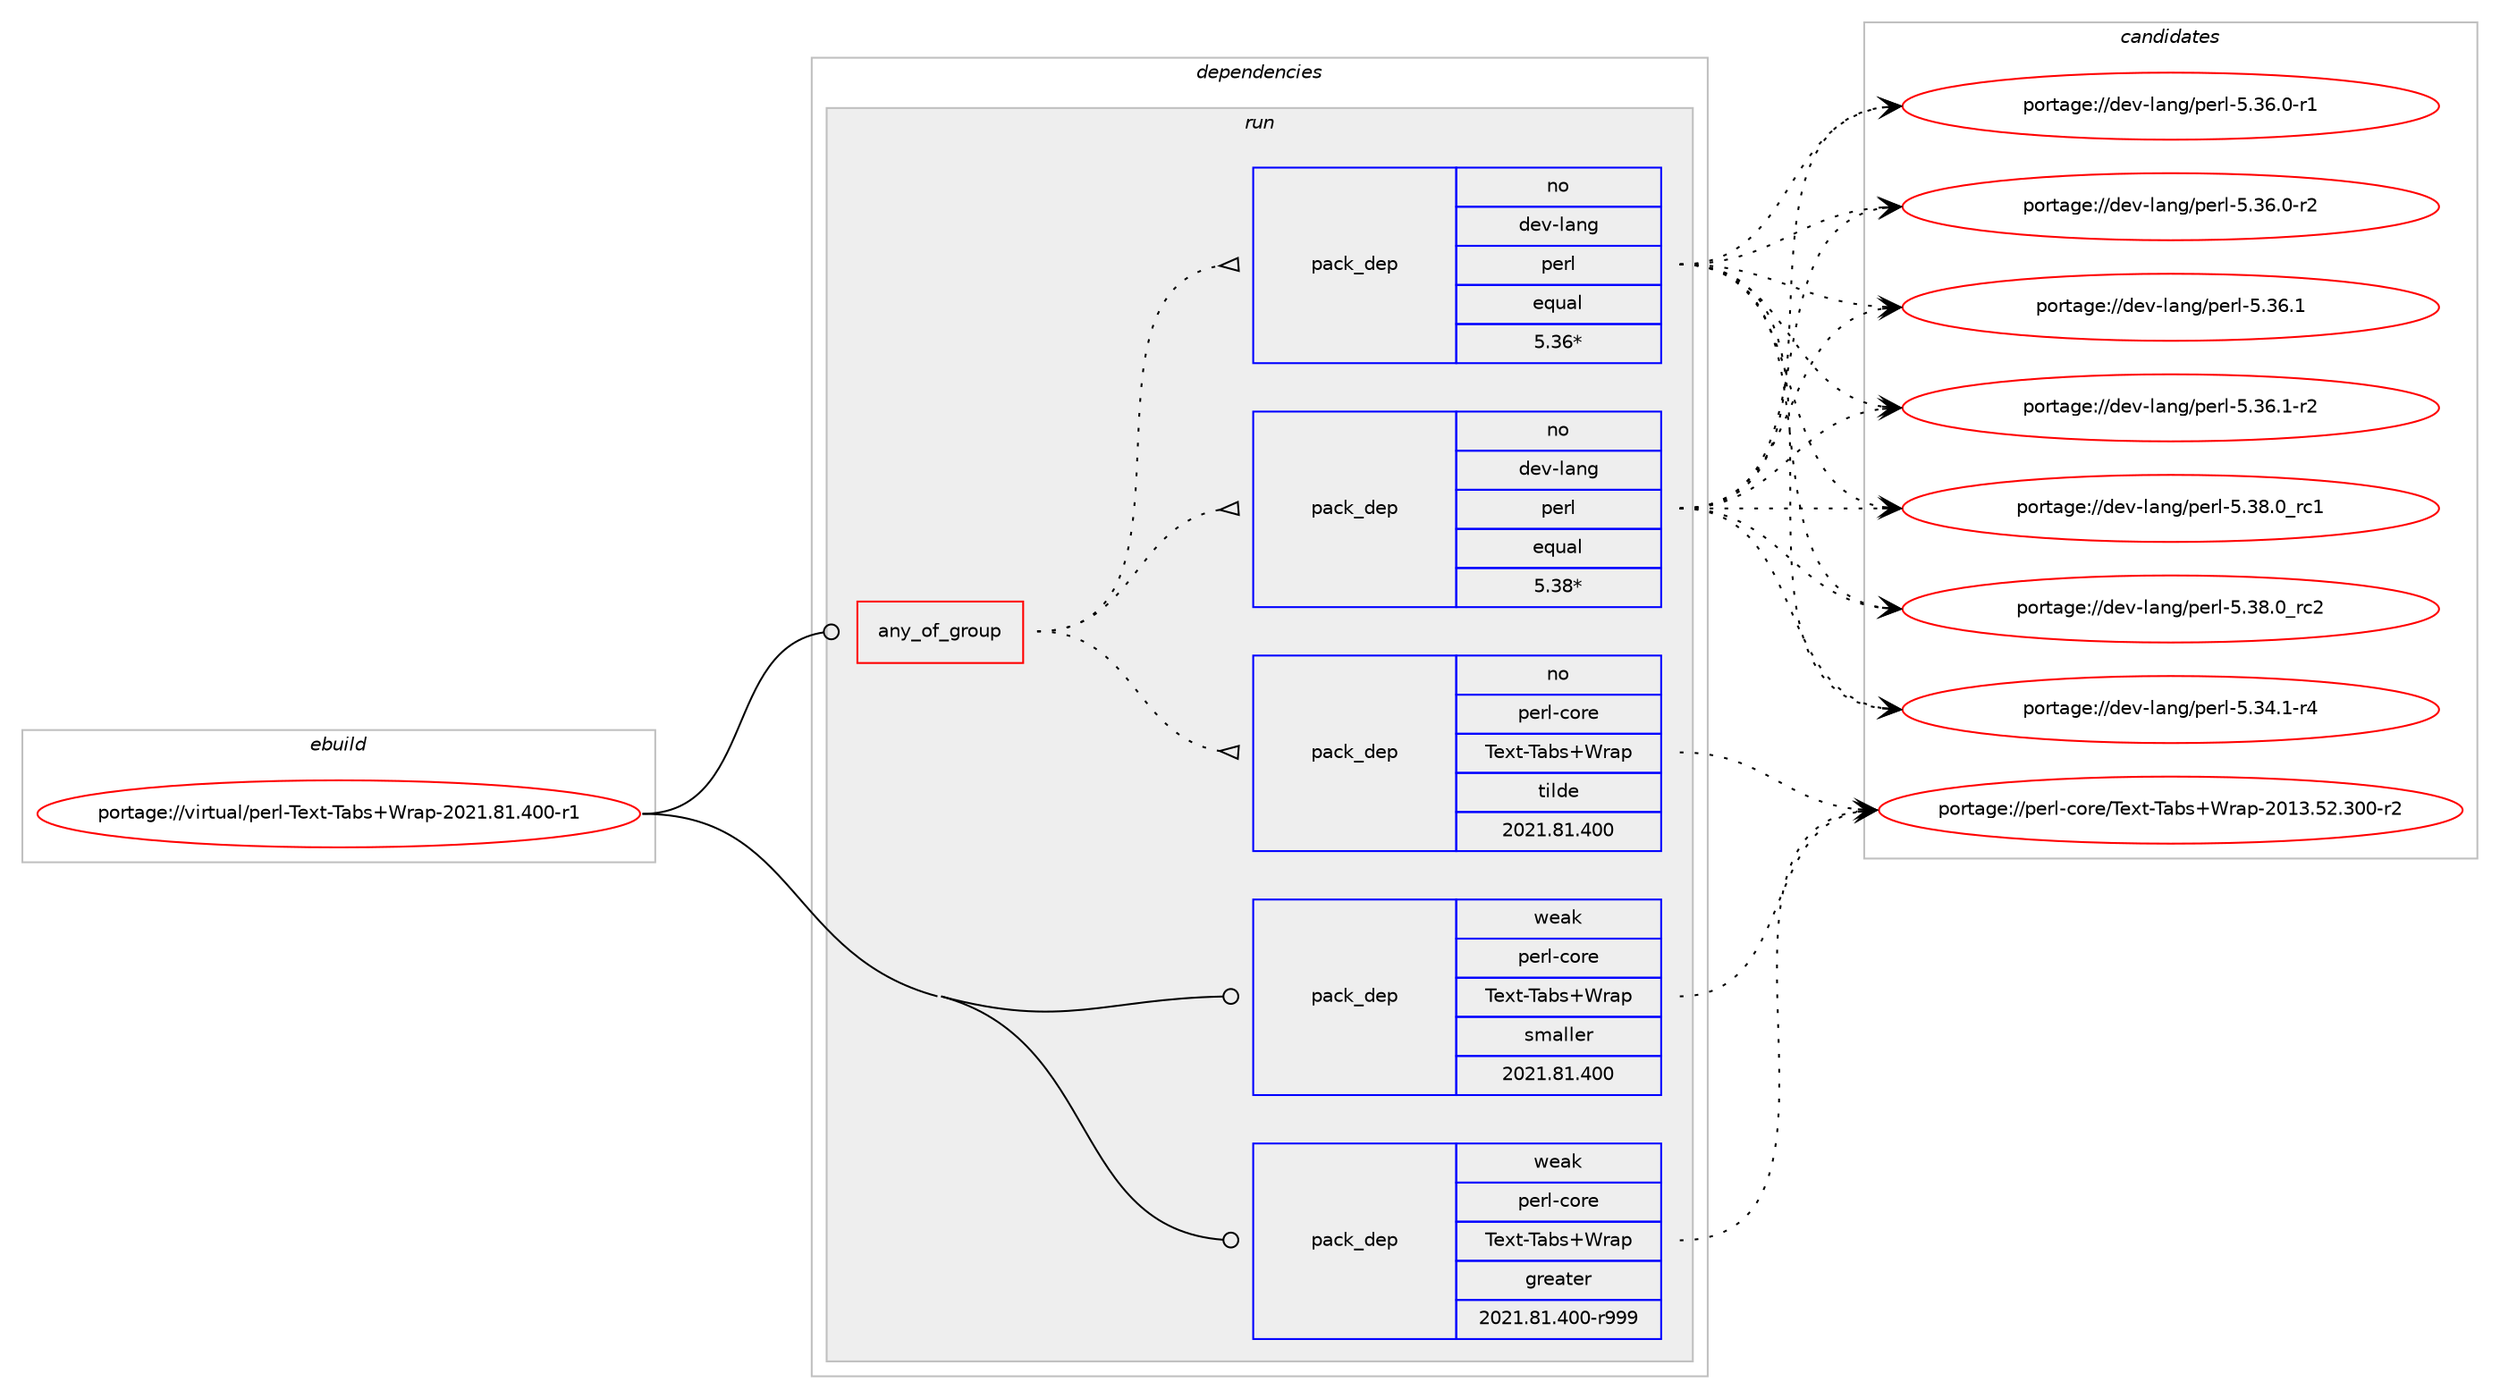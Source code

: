 digraph prolog {

# *************
# Graph options
# *************

newrank=true;
concentrate=true;
compound=true;
graph [rankdir=LR,fontname=Helvetica,fontsize=10,ranksep=1.5];#, ranksep=2.5, nodesep=0.2];
edge  [arrowhead=vee];
node  [fontname=Helvetica,fontsize=10];

# **********
# The ebuild
# **********

subgraph cluster_leftcol {
color=gray;
rank=same;
label=<<i>ebuild</i>>;
id [label="portage://virtual/perl-Text-Tabs+Wrap-2021.81.400-r1", color=red, width=4, href="../virtual/perl-Text-Tabs+Wrap-2021.81.400-r1.svg"];
}

# ****************
# The dependencies
# ****************

subgraph cluster_midcol {
color=gray;
label=<<i>dependencies</i>>;
subgraph cluster_compile {
fillcolor="#eeeeee";
style=filled;
label=<<i>compile</i>>;
}
subgraph cluster_compileandrun {
fillcolor="#eeeeee";
style=filled;
label=<<i>compile and run</i>>;
}
subgraph cluster_run {
fillcolor="#eeeeee";
style=filled;
label=<<i>run</i>>;
subgraph any90 {
dependency700 [label=<<TABLE BORDER="0" CELLBORDER="1" CELLSPACING="0" CELLPADDING="4"><TR><TD CELLPADDING="10">any_of_group</TD></TR></TABLE>>, shape=none, color=red];subgraph pack500 {
dependency701 [label=<<TABLE BORDER="0" CELLBORDER="1" CELLSPACING="0" CELLPADDING="4" WIDTH="220"><TR><TD ROWSPAN="6" CELLPADDING="30">pack_dep</TD></TR><TR><TD WIDTH="110">no</TD></TR><TR><TD>dev-lang</TD></TR><TR><TD>perl</TD></TR><TR><TD>equal</TD></TR><TR><TD>5.38*</TD></TR></TABLE>>, shape=none, color=blue];
}
dependency700:e -> dependency701:w [weight=20,style="dotted",arrowhead="oinv"];
subgraph pack501 {
dependency702 [label=<<TABLE BORDER="0" CELLBORDER="1" CELLSPACING="0" CELLPADDING="4" WIDTH="220"><TR><TD ROWSPAN="6" CELLPADDING="30">pack_dep</TD></TR><TR><TD WIDTH="110">no</TD></TR><TR><TD>dev-lang</TD></TR><TR><TD>perl</TD></TR><TR><TD>equal</TD></TR><TR><TD>5.36*</TD></TR></TABLE>>, shape=none, color=blue];
}
dependency700:e -> dependency702:w [weight=20,style="dotted",arrowhead="oinv"];
subgraph pack502 {
dependency703 [label=<<TABLE BORDER="0" CELLBORDER="1" CELLSPACING="0" CELLPADDING="4" WIDTH="220"><TR><TD ROWSPAN="6" CELLPADDING="30">pack_dep</TD></TR><TR><TD WIDTH="110">no</TD></TR><TR><TD>perl-core</TD></TR><TR><TD>Text-Tabs+Wrap</TD></TR><TR><TD>tilde</TD></TR><TR><TD>2021.81.400</TD></TR></TABLE>>, shape=none, color=blue];
}
dependency700:e -> dependency703:w [weight=20,style="dotted",arrowhead="oinv"];
}
id:e -> dependency700:w [weight=20,style="solid",arrowhead="odot"];
# *** BEGIN UNKNOWN DEPENDENCY TYPE (TODO) ***
# id -> package_dependency(portage://virtual/perl-Text-Tabs+Wrap-2021.81.400-r1,run,no,dev-lang,perl,none,[,,],any_same_slot,[])
# *** END UNKNOWN DEPENDENCY TYPE (TODO) ***

subgraph pack503 {
dependency704 [label=<<TABLE BORDER="0" CELLBORDER="1" CELLSPACING="0" CELLPADDING="4" WIDTH="220"><TR><TD ROWSPAN="6" CELLPADDING="30">pack_dep</TD></TR><TR><TD WIDTH="110">weak</TD></TR><TR><TD>perl-core</TD></TR><TR><TD>Text-Tabs+Wrap</TD></TR><TR><TD>greater</TD></TR><TR><TD>2021.81.400-r999</TD></TR></TABLE>>, shape=none, color=blue];
}
id:e -> dependency704:w [weight=20,style="solid",arrowhead="odot"];
subgraph pack504 {
dependency705 [label=<<TABLE BORDER="0" CELLBORDER="1" CELLSPACING="0" CELLPADDING="4" WIDTH="220"><TR><TD ROWSPAN="6" CELLPADDING="30">pack_dep</TD></TR><TR><TD WIDTH="110">weak</TD></TR><TR><TD>perl-core</TD></TR><TR><TD>Text-Tabs+Wrap</TD></TR><TR><TD>smaller</TD></TR><TR><TD>2021.81.400</TD></TR></TABLE>>, shape=none, color=blue];
}
id:e -> dependency705:w [weight=20,style="solid",arrowhead="odot"];
}
}

# **************
# The candidates
# **************

subgraph cluster_choices {
rank=same;
color=gray;
label=<<i>candidates</i>>;

subgraph choice500 {
color=black;
nodesep=1;
choice100101118451089711010347112101114108455346515246494511452 [label="portage://dev-lang/perl-5.34.1-r4", color=red, width=4,href="../dev-lang/perl-5.34.1-r4.svg"];
choice100101118451089711010347112101114108455346515446484511449 [label="portage://dev-lang/perl-5.36.0-r1", color=red, width=4,href="../dev-lang/perl-5.36.0-r1.svg"];
choice100101118451089711010347112101114108455346515446484511450 [label="portage://dev-lang/perl-5.36.0-r2", color=red, width=4,href="../dev-lang/perl-5.36.0-r2.svg"];
choice10010111845108971101034711210111410845534651544649 [label="portage://dev-lang/perl-5.36.1", color=red, width=4,href="../dev-lang/perl-5.36.1.svg"];
choice100101118451089711010347112101114108455346515446494511450 [label="portage://dev-lang/perl-5.36.1-r2", color=red, width=4,href="../dev-lang/perl-5.36.1-r2.svg"];
choice10010111845108971101034711210111410845534651564648951149949 [label="portage://dev-lang/perl-5.38.0_rc1", color=red, width=4,href="../dev-lang/perl-5.38.0_rc1.svg"];
choice10010111845108971101034711210111410845534651564648951149950 [label="portage://dev-lang/perl-5.38.0_rc2", color=red, width=4,href="../dev-lang/perl-5.38.0_rc2.svg"];
dependency701:e -> choice100101118451089711010347112101114108455346515246494511452:w [style=dotted,weight="100"];
dependency701:e -> choice100101118451089711010347112101114108455346515446484511449:w [style=dotted,weight="100"];
dependency701:e -> choice100101118451089711010347112101114108455346515446484511450:w [style=dotted,weight="100"];
dependency701:e -> choice10010111845108971101034711210111410845534651544649:w [style=dotted,weight="100"];
dependency701:e -> choice100101118451089711010347112101114108455346515446494511450:w [style=dotted,weight="100"];
dependency701:e -> choice10010111845108971101034711210111410845534651564648951149949:w [style=dotted,weight="100"];
dependency701:e -> choice10010111845108971101034711210111410845534651564648951149950:w [style=dotted,weight="100"];
}
subgraph choice501 {
color=black;
nodesep=1;
choice100101118451089711010347112101114108455346515246494511452 [label="portage://dev-lang/perl-5.34.1-r4", color=red, width=4,href="../dev-lang/perl-5.34.1-r4.svg"];
choice100101118451089711010347112101114108455346515446484511449 [label="portage://dev-lang/perl-5.36.0-r1", color=red, width=4,href="../dev-lang/perl-5.36.0-r1.svg"];
choice100101118451089711010347112101114108455346515446484511450 [label="portage://dev-lang/perl-5.36.0-r2", color=red, width=4,href="../dev-lang/perl-5.36.0-r2.svg"];
choice10010111845108971101034711210111410845534651544649 [label="portage://dev-lang/perl-5.36.1", color=red, width=4,href="../dev-lang/perl-5.36.1.svg"];
choice100101118451089711010347112101114108455346515446494511450 [label="portage://dev-lang/perl-5.36.1-r2", color=red, width=4,href="../dev-lang/perl-5.36.1-r2.svg"];
choice10010111845108971101034711210111410845534651564648951149949 [label="portage://dev-lang/perl-5.38.0_rc1", color=red, width=4,href="../dev-lang/perl-5.38.0_rc1.svg"];
choice10010111845108971101034711210111410845534651564648951149950 [label="portage://dev-lang/perl-5.38.0_rc2", color=red, width=4,href="../dev-lang/perl-5.38.0_rc2.svg"];
dependency702:e -> choice100101118451089711010347112101114108455346515246494511452:w [style=dotted,weight="100"];
dependency702:e -> choice100101118451089711010347112101114108455346515446484511449:w [style=dotted,weight="100"];
dependency702:e -> choice100101118451089711010347112101114108455346515446484511450:w [style=dotted,weight="100"];
dependency702:e -> choice10010111845108971101034711210111410845534651544649:w [style=dotted,weight="100"];
dependency702:e -> choice100101118451089711010347112101114108455346515446494511450:w [style=dotted,weight="100"];
dependency702:e -> choice10010111845108971101034711210111410845534651564648951149949:w [style=dotted,weight="100"];
dependency702:e -> choice10010111845108971101034711210111410845534651564648951149950:w [style=dotted,weight="100"];
}
subgraph choice502 {
color=black;
nodesep=1;
choice11210111410845991111141014784101120116458497981154387114971124550484951465350465148484511450 [label="portage://perl-core/Text-Tabs+Wrap-2013.52.300-r2", color=red, width=4,href="../perl-core/Text-Tabs+Wrap-2013.52.300-r2.svg"];
dependency703:e -> choice11210111410845991111141014784101120116458497981154387114971124550484951465350465148484511450:w [style=dotted,weight="100"];
}
subgraph choice503 {
color=black;
nodesep=1;
choice11210111410845991111141014784101120116458497981154387114971124550484951465350465148484511450 [label="portage://perl-core/Text-Tabs+Wrap-2013.52.300-r2", color=red, width=4,href="../perl-core/Text-Tabs+Wrap-2013.52.300-r2.svg"];
dependency704:e -> choice11210111410845991111141014784101120116458497981154387114971124550484951465350465148484511450:w [style=dotted,weight="100"];
}
subgraph choice504 {
color=black;
nodesep=1;
choice11210111410845991111141014784101120116458497981154387114971124550484951465350465148484511450 [label="portage://perl-core/Text-Tabs+Wrap-2013.52.300-r2", color=red, width=4,href="../perl-core/Text-Tabs+Wrap-2013.52.300-r2.svg"];
dependency705:e -> choice11210111410845991111141014784101120116458497981154387114971124550484951465350465148484511450:w [style=dotted,weight="100"];
}
}

}
